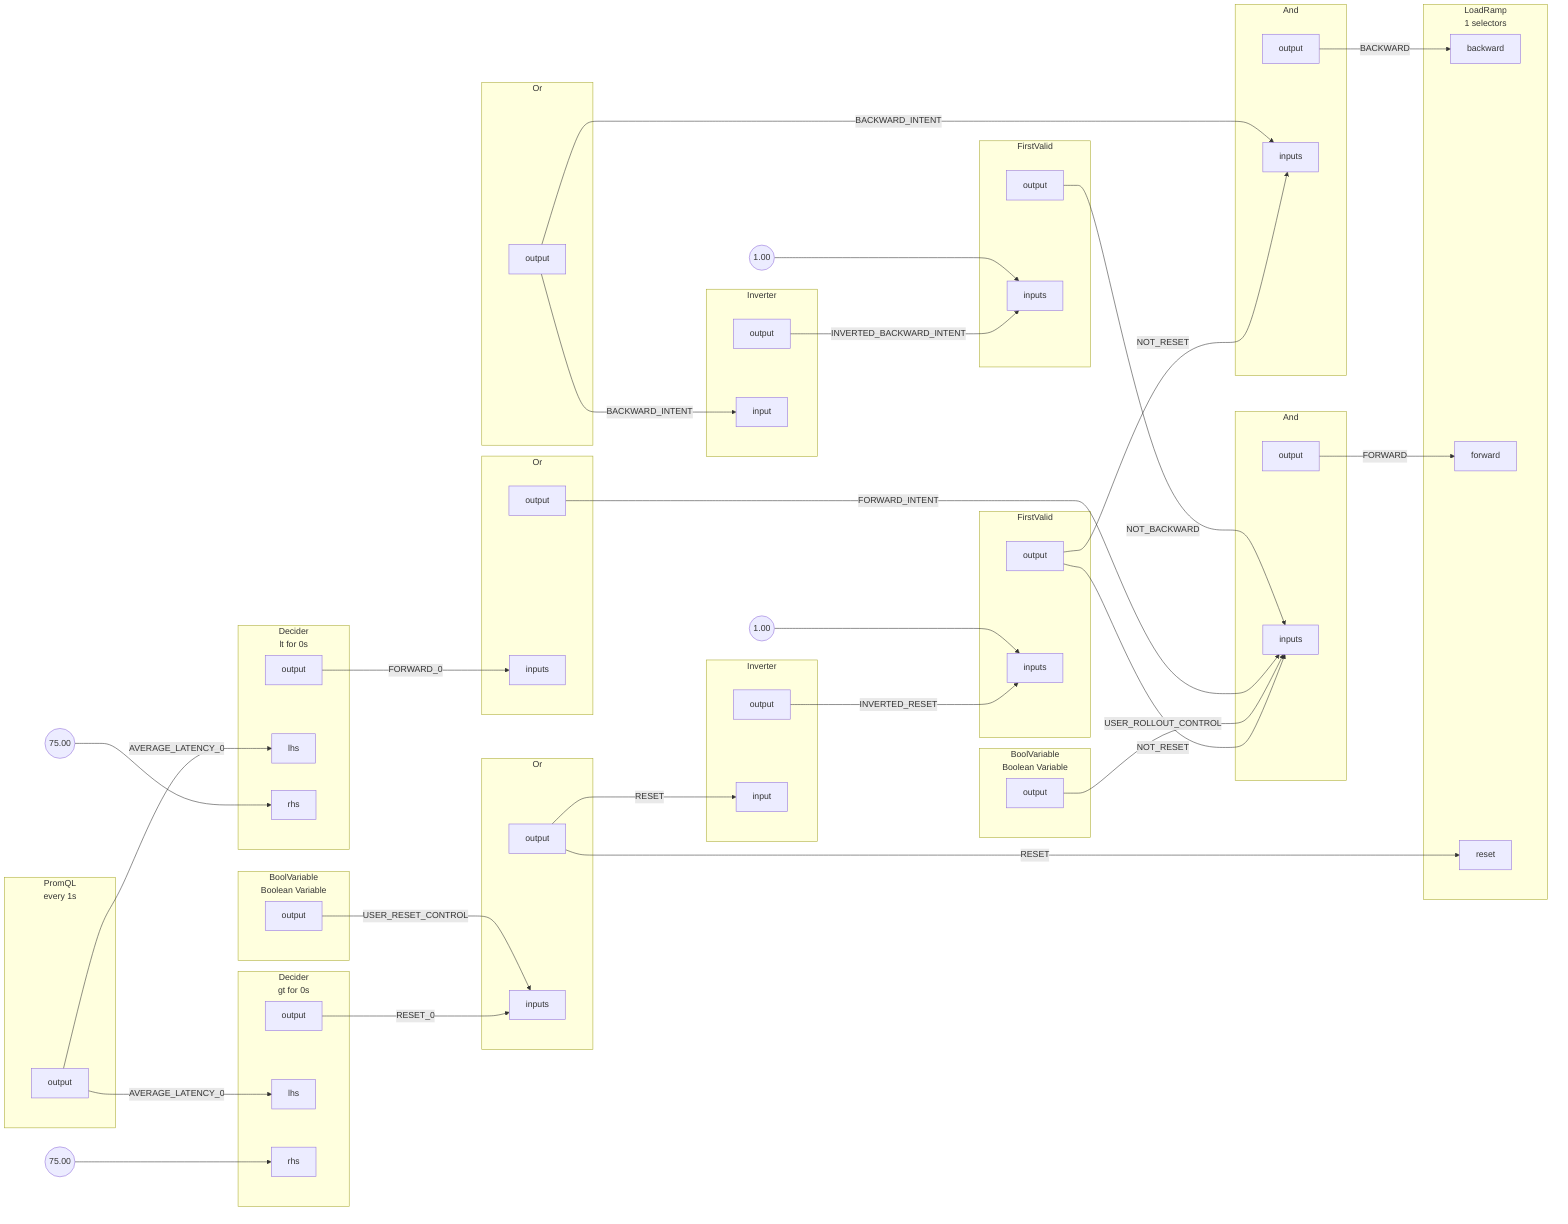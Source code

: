 flowchart LR
subgraph root.0[<center>PromQL<br/>every 1s</center>]
subgraph root.0_outports[ ]
style root.0_outports fill:none,stroke:none
root.0output[output]
end
end
subgraph root.1[<center>Decider<br/>lt for 0s</center>]
subgraph root.1_inports[ ]
style root.1_inports fill:none,stroke:none
root.1lhs[lhs]
root.1rhs[rhs]
end
subgraph root.1_outports[ ]
style root.1_outports fill:none,stroke:none
root.1output[output]
end
end
subgraph root.10[Inverter]
subgraph root.10_inports[ ]
style root.10_inports fill:none,stroke:none
root.10input[input]
end
subgraph root.10_outports[ ]
style root.10_outports fill:none,stroke:none
root.10output[output]
end
end
subgraph root.11[FirstValid]
subgraph root.11_inports[ ]
style root.11_inports fill:none,stroke:none
root.11inputs[inputs]
root.11inputs[inputs]
end
subgraph root.11_outports[ ]
style root.11_outports fill:none,stroke:none
root.11output[output]
end
end
root.11_inputs_FakeConstantout((1.00))
subgraph root.12[And]
subgraph root.12_inports[ ]
style root.12_inports fill:none,stroke:none
root.12inputs[inputs]
root.12inputs[inputs]
root.12inputs[inputs]
root.12inputs[inputs]
end
subgraph root.12_outports[ ]
style root.12_outports fill:none,stroke:none
root.12output[output]
end
end
subgraph root.13[And]
subgraph root.13_inports[ ]
style root.13_inports fill:none,stroke:none
root.13inputs[inputs]
root.13inputs[inputs]
end
subgraph root.13_outports[ ]
style root.13_outports fill:none,stroke:none
root.13output[output]
end
end
subgraph root.14[<center>LoadRamp<br/>1 selectors</center>]
subgraph root.14_inports[ ]
style root.14_inports fill:none,stroke:none
root.14backward[backward]
root.14forward[forward]
root.14reset[reset]
end
end
root.1_rhs_FakeConstantout((75.00))
subgraph root.2[<center>Decider<br/>gt for 0s</center>]
subgraph root.2_inports[ ]
style root.2_inports fill:none,stroke:none
root.2lhs[lhs]
root.2rhs[rhs]
end
subgraph root.2_outports[ ]
style root.2_outports fill:none,stroke:none
root.2output[output]
end
end
root.2_rhs_FakeConstantout((75.00))
subgraph root.3[<center>BoolVariable<br/>Boolean Variable</center>]
subgraph root.3_outports[ ]
style root.3_outports fill:none,stroke:none
root.3output[output]
end
end
subgraph root.4[<center>BoolVariable<br/>Boolean Variable</center>]
subgraph root.4_outports[ ]
style root.4_outports fill:none,stroke:none
root.4output[output]
end
end
subgraph root.5[Or]
subgraph root.5_outports[ ]
style root.5_outports fill:none,stroke:none
root.5output[output]
end
end
subgraph root.6[Or]
subgraph root.6_inports[ ]
style root.6_inports fill:none,stroke:none
root.6inputs[inputs]
root.6inputs[inputs]
end
subgraph root.6_outports[ ]
style root.6_outports fill:none,stroke:none
root.6output[output]
end
end
subgraph root.7[Or]
subgraph root.7_inports[ ]
style root.7_inports fill:none,stroke:none
root.7inputs[inputs]
end
subgraph root.7_outports[ ]
style root.7_outports fill:none,stroke:none
root.7output[output]
end
end
subgraph root.8[Inverter]
subgraph root.8_inports[ ]
style root.8_inports fill:none,stroke:none
root.8input[input]
end
subgraph root.8_outports[ ]
style root.8_outports fill:none,stroke:none
root.8output[output]
end
end
subgraph root.9[FirstValid]
subgraph root.9_inports[ ]
style root.9_inports fill:none,stroke:none
root.9inputs[inputs]
root.9inputs[inputs]
end
subgraph root.9_outports[ ]
style root.9_outports fill:none,stroke:none
root.9output[output]
end
end
root.9_inputs_FakeConstantout((1.00))
root.0output --> |AVERAGE_LATENCY_0| root.1lhs
root.0output --> |AVERAGE_LATENCY_0| root.2lhs
root.10output --> |INVERTED_RESET| root.11inputs
root.11_inputs_FakeConstantout --> root.11inputs
root.11output --> |NOT_RESET| root.12inputs
root.11output --> |NOT_RESET| root.13inputs
root.12output --> |FORWARD| root.14forward
root.13output --> |BACKWARD| root.14backward
root.1output --> |FORWARD_0| root.7inputs
root.1_rhs_FakeConstantout --> root.1rhs
root.2output --> |RESET_0| root.6inputs
root.2_rhs_FakeConstantout --> root.2rhs
root.3output --> |USER_ROLLOUT_CONTROL| root.12inputs
root.4output --> |USER_RESET_CONTROL| root.6inputs
root.5output --> |BACKWARD_INTENT| root.13inputs
root.5output --> |BACKWARD_INTENT| root.8input
root.6output --> |RESET| root.10input
root.6output --> |RESET| root.14reset
root.7output --> |FORWARD_INTENT| root.12inputs
root.8output --> |INVERTED_BACKWARD_INTENT| root.9inputs
root.9_inputs_FakeConstantout --> root.9inputs
root.9output --> |NOT_BACKWARD| root.12inputs